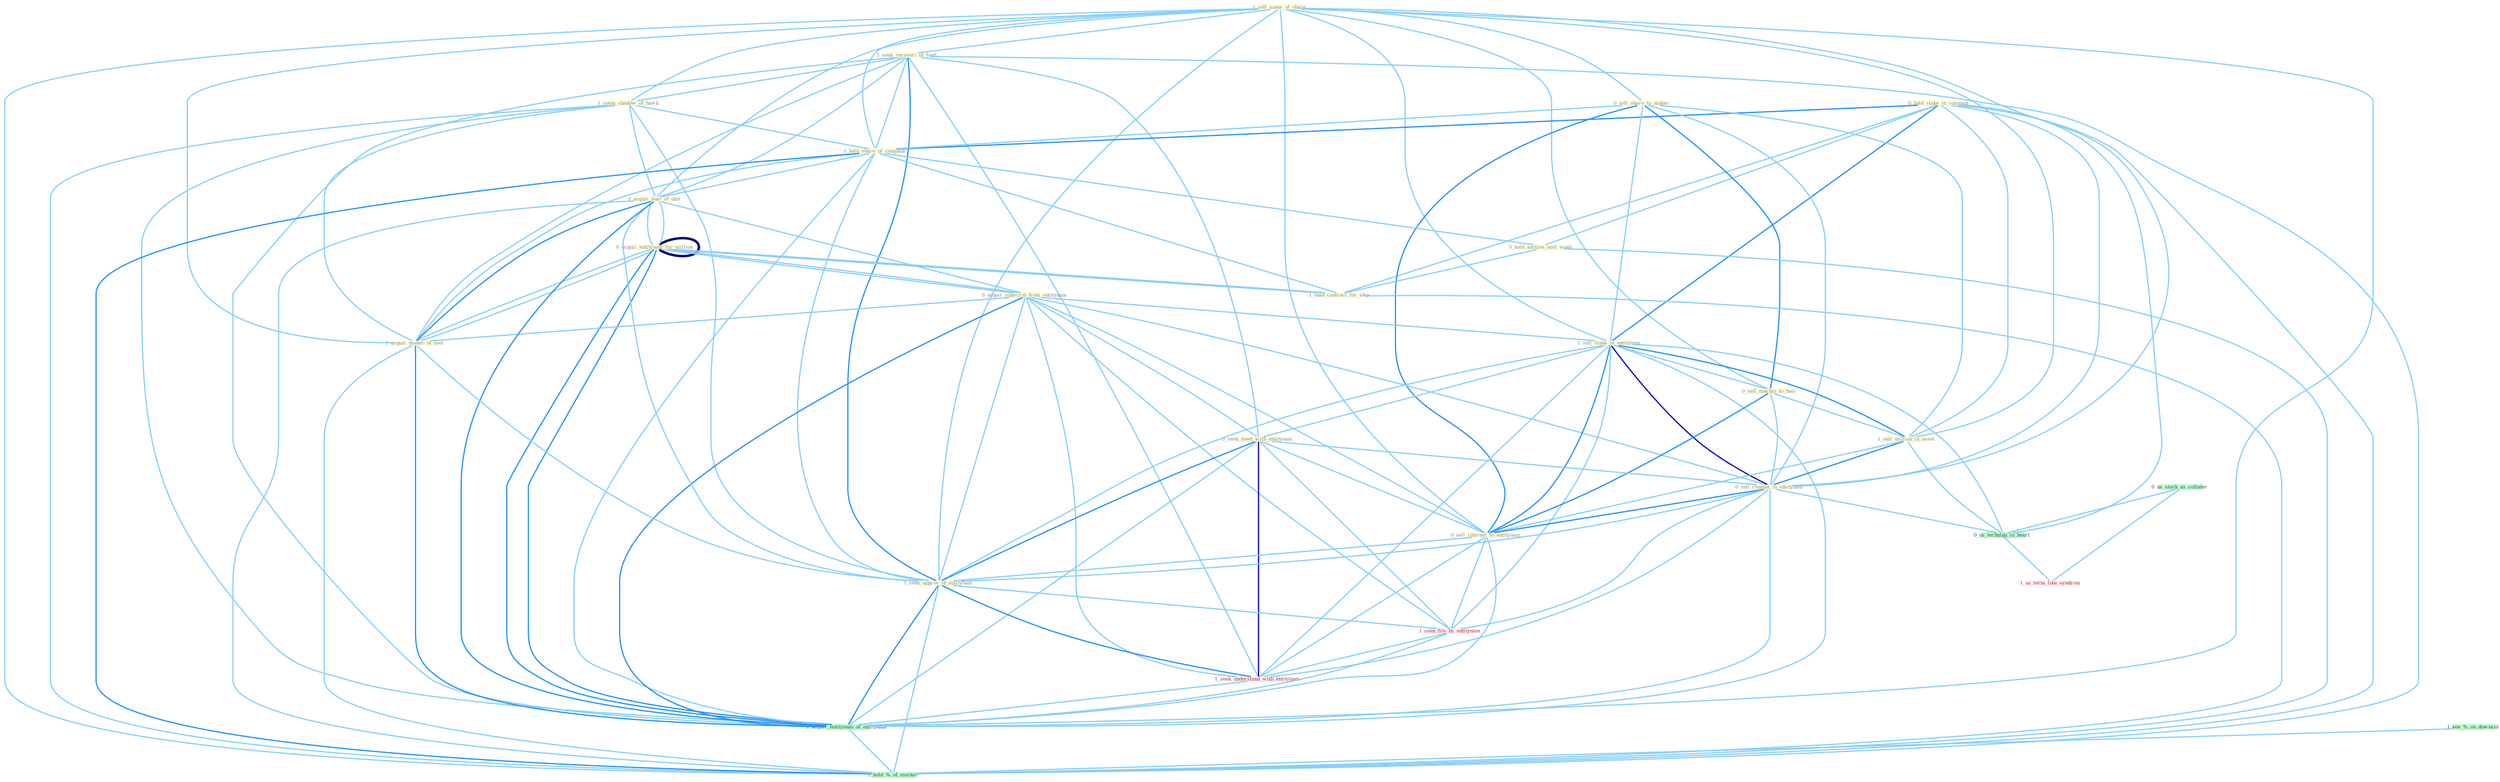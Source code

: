 Graph G{ 
    node
    [shape=polygon,style=filled,width=.5,height=.06,color="#BDFCC9",fixedsize=true,fontsize=4,
    fontcolor="#2f4f4f"];
    {node
    [color="#ffffe0", fontcolor="#8b7d6b"] "1_sell_some_of_share " "1_seek_recoveri_of_fund " "0_hold_stake_in_compani " "0_sell_share_to_maker " "1_seem_shadow_of_hawk " "0_acquir_entitynam_for_million " "1_hold_share_of_compani " "0_acquir_subscrib_from_entitynam " "1_sell_stake_in_entitynam " "0_sell_machin_to_busi " "0_hold_auction_next_week " "1_sell_million_in_asset " "0_seek_meet_with_entitynam " "0_sell_comput_in_entitynam " "1_acquir_busi_of_unit " "0_acquir_entitynam_for_million " "0_sell_interest_to_entitynam " "1_hold_contract_for_ship " "1_acquir_maker_of_tool " "1_seek_approv_of_entitynam "}
{node [color="#fff0f5", fontcolor="#b22222"] "1_seen_file_by_entitynam " "1_seek_understand_with_entitynam " "1_us_term_like_syndrom "}
edge [color="#B0E2FF"];

	"1_sell_some_of_share " -- "1_seek_recoveri_of_fund " [w="1", color="#87cefa" ];
	"1_sell_some_of_share " -- "0_sell_share_to_maker " [w="1", color="#87cefa" ];
	"1_sell_some_of_share " -- "1_seem_shadow_of_hawk " [w="1", color="#87cefa" ];
	"1_sell_some_of_share " -- "1_hold_share_of_compani " [w="1", color="#87cefa" ];
	"1_sell_some_of_share " -- "1_sell_stake_in_entitynam " [w="1", color="#87cefa" ];
	"1_sell_some_of_share " -- "0_sell_machin_to_busi " [w="1", color="#87cefa" ];
	"1_sell_some_of_share " -- "1_sell_million_in_asset " [w="1", color="#87cefa" ];
	"1_sell_some_of_share " -- "0_sell_comput_in_entitynam " [w="1", color="#87cefa" ];
	"1_sell_some_of_share " -- "1_acquir_busi_of_unit " [w="1", color="#87cefa" ];
	"1_sell_some_of_share " -- "0_sell_interest_to_entitynam " [w="1", color="#87cefa" ];
	"1_sell_some_of_share " -- "1_acquir_maker_of_tool " [w="1", color="#87cefa" ];
	"1_sell_some_of_share " -- "1_seek_approv_of_entitynam " [w="1", color="#87cefa" ];
	"1_sell_some_of_share " -- "1_acquir_entitynam_of_entitynam " [w="1", color="#87cefa" ];
	"1_sell_some_of_share " -- "1_hold_%_of_market " [w="1", color="#87cefa" ];
	"1_seek_recoveri_of_fund " -- "1_seem_shadow_of_hawk " [w="1", color="#87cefa" ];
	"1_seek_recoveri_of_fund " -- "1_hold_share_of_compani " [w="1", color="#87cefa" ];
	"1_seek_recoveri_of_fund " -- "0_seek_meet_with_entitynam " [w="1", color="#87cefa" ];
	"1_seek_recoveri_of_fund " -- "1_acquir_busi_of_unit " [w="1", color="#87cefa" ];
	"1_seek_recoveri_of_fund " -- "1_acquir_maker_of_tool " [w="1", color="#87cefa" ];
	"1_seek_recoveri_of_fund " -- "1_seek_approv_of_entitynam " [w="2", color="#1e90ff" , len=0.8];
	"1_seek_recoveri_of_fund " -- "1_seek_understand_with_entitynam " [w="1", color="#87cefa" ];
	"1_seek_recoveri_of_fund " -- "1_acquir_entitynam_of_entitynam " [w="1", color="#87cefa" ];
	"1_seek_recoveri_of_fund " -- "1_hold_%_of_market " [w="1", color="#87cefa" ];
	"0_hold_stake_in_compani " -- "1_hold_share_of_compani " [w="2", color="#1e90ff" , len=0.8];
	"0_hold_stake_in_compani " -- "1_sell_stake_in_entitynam " [w="2", color="#1e90ff" , len=0.8];
	"0_hold_stake_in_compani " -- "0_hold_auction_next_week " [w="1", color="#87cefa" ];
	"0_hold_stake_in_compani " -- "1_sell_million_in_asset " [w="1", color="#87cefa" ];
	"0_hold_stake_in_compani " -- "0_sell_comput_in_entitynam " [w="1", color="#87cefa" ];
	"0_hold_stake_in_compani " -- "1_hold_contract_for_ship " [w="1", color="#87cefa" ];
	"0_hold_stake_in_compani " -- "0_us_techniqu_in_heart " [w="1", color="#87cefa" ];
	"0_hold_stake_in_compani " -- "1_hold_%_of_market " [w="1", color="#87cefa" ];
	"0_sell_share_to_maker " -- "1_hold_share_of_compani " [w="1", color="#87cefa" ];
	"0_sell_share_to_maker " -- "1_sell_stake_in_entitynam " [w="1", color="#87cefa" ];
	"0_sell_share_to_maker " -- "0_sell_machin_to_busi " [w="2", color="#1e90ff" , len=0.8];
	"0_sell_share_to_maker " -- "1_sell_million_in_asset " [w="1", color="#87cefa" ];
	"0_sell_share_to_maker " -- "0_sell_comput_in_entitynam " [w="1", color="#87cefa" ];
	"0_sell_share_to_maker " -- "0_sell_interest_to_entitynam " [w="2", color="#1e90ff" , len=0.8];
	"1_seem_shadow_of_hawk " -- "1_hold_share_of_compani " [w="1", color="#87cefa" ];
	"1_seem_shadow_of_hawk " -- "1_acquir_busi_of_unit " [w="1", color="#87cefa" ];
	"1_seem_shadow_of_hawk " -- "1_acquir_maker_of_tool " [w="1", color="#87cefa" ];
	"1_seem_shadow_of_hawk " -- "1_seek_approv_of_entitynam " [w="1", color="#87cefa" ];
	"1_seem_shadow_of_hawk " -- "1_acquir_entitynam_of_entitynam " [w="1", color="#87cefa" ];
	"1_seem_shadow_of_hawk " -- "1_hold_%_of_market " [w="1", color="#87cefa" ];
	"0_acquir_entitynam_for_million " -- "0_acquir_subscrib_from_entitynam " [w="1", color="#87cefa" ];
	"0_acquir_entitynam_for_million " -- "1_acquir_busi_of_unit " [w="1", color="#87cefa" ];
	"0_acquir_entitynam_for_million " -- "0_acquir_entitynam_for_million " [w="4", style=bold, color="#000080", len=0.4];
	"0_acquir_entitynam_for_million " -- "1_hold_contract_for_ship " [w="1", color="#87cefa" ];
	"0_acquir_entitynam_for_million " -- "1_acquir_maker_of_tool " [w="1", color="#87cefa" ];
	"0_acquir_entitynam_for_million " -- "1_acquir_entitynam_of_entitynam " [w="2", color="#1e90ff" , len=0.8];
	"1_hold_share_of_compani " -- "0_hold_auction_next_week " [w="1", color="#87cefa" ];
	"1_hold_share_of_compani " -- "1_acquir_busi_of_unit " [w="1", color="#87cefa" ];
	"1_hold_share_of_compani " -- "1_hold_contract_for_ship " [w="1", color="#87cefa" ];
	"1_hold_share_of_compani " -- "1_acquir_maker_of_tool " [w="1", color="#87cefa" ];
	"1_hold_share_of_compani " -- "1_seek_approv_of_entitynam " [w="1", color="#87cefa" ];
	"1_hold_share_of_compani " -- "1_acquir_entitynam_of_entitynam " [w="1", color="#87cefa" ];
	"1_hold_share_of_compani " -- "1_hold_%_of_market " [w="2", color="#1e90ff" , len=0.8];
	"0_acquir_subscrib_from_entitynam " -- "1_sell_stake_in_entitynam " [w="1", color="#87cefa" ];
	"0_acquir_subscrib_from_entitynam " -- "0_seek_meet_with_entitynam " [w="1", color="#87cefa" ];
	"0_acquir_subscrib_from_entitynam " -- "0_sell_comput_in_entitynam " [w="1", color="#87cefa" ];
	"0_acquir_subscrib_from_entitynam " -- "1_acquir_busi_of_unit " [w="1", color="#87cefa" ];
	"0_acquir_subscrib_from_entitynam " -- "0_acquir_entitynam_for_million " [w="1", color="#87cefa" ];
	"0_acquir_subscrib_from_entitynam " -- "0_sell_interest_to_entitynam " [w="1", color="#87cefa" ];
	"0_acquir_subscrib_from_entitynam " -- "1_acquir_maker_of_tool " [w="1", color="#87cefa" ];
	"0_acquir_subscrib_from_entitynam " -- "1_seek_approv_of_entitynam " [w="1", color="#87cefa" ];
	"0_acquir_subscrib_from_entitynam " -- "1_seen_file_by_entitynam " [w="1", color="#87cefa" ];
	"0_acquir_subscrib_from_entitynam " -- "1_seek_understand_with_entitynam " [w="1", color="#87cefa" ];
	"0_acquir_subscrib_from_entitynam " -- "1_acquir_entitynam_of_entitynam " [w="2", color="#1e90ff" , len=0.8];
	"1_sell_stake_in_entitynam " -- "0_sell_machin_to_busi " [w="1", color="#87cefa" ];
	"1_sell_stake_in_entitynam " -- "1_sell_million_in_asset " [w="2", color="#1e90ff" , len=0.8];
	"1_sell_stake_in_entitynam " -- "0_seek_meet_with_entitynam " [w="1", color="#87cefa" ];
	"1_sell_stake_in_entitynam " -- "0_sell_comput_in_entitynam " [w="3", color="#0000cd" , len=0.6];
	"1_sell_stake_in_entitynam " -- "0_sell_interest_to_entitynam " [w="2", color="#1e90ff" , len=0.8];
	"1_sell_stake_in_entitynam " -- "1_seek_approv_of_entitynam " [w="1", color="#87cefa" ];
	"1_sell_stake_in_entitynam " -- "1_seen_file_by_entitynam " [w="1", color="#87cefa" ];
	"1_sell_stake_in_entitynam " -- "1_seek_understand_with_entitynam " [w="1", color="#87cefa" ];
	"1_sell_stake_in_entitynam " -- "1_acquir_entitynam_of_entitynam " [w="1", color="#87cefa" ];
	"1_sell_stake_in_entitynam " -- "0_us_techniqu_in_heart " [w="1", color="#87cefa" ];
	"0_sell_machin_to_busi " -- "1_sell_million_in_asset " [w="1", color="#87cefa" ];
	"0_sell_machin_to_busi " -- "0_sell_comput_in_entitynam " [w="1", color="#87cefa" ];
	"0_sell_machin_to_busi " -- "0_sell_interest_to_entitynam " [w="2", color="#1e90ff" , len=0.8];
	"0_hold_auction_next_week " -- "1_hold_contract_for_ship " [w="1", color="#87cefa" ];
	"0_hold_auction_next_week " -- "1_hold_%_of_market " [w="1", color="#87cefa" ];
	"1_sell_million_in_asset " -- "0_sell_comput_in_entitynam " [w="2", color="#1e90ff" , len=0.8];
	"1_sell_million_in_asset " -- "0_sell_interest_to_entitynam " [w="1", color="#87cefa" ];
	"1_sell_million_in_asset " -- "0_us_techniqu_in_heart " [w="1", color="#87cefa" ];
	"0_seek_meet_with_entitynam " -- "0_sell_comput_in_entitynam " [w="1", color="#87cefa" ];
	"0_seek_meet_with_entitynam " -- "0_sell_interest_to_entitynam " [w="1", color="#87cefa" ];
	"0_seek_meet_with_entitynam " -- "1_seek_approv_of_entitynam " [w="2", color="#1e90ff" , len=0.8];
	"0_seek_meet_with_entitynam " -- "1_seen_file_by_entitynam " [w="1", color="#87cefa" ];
	"0_seek_meet_with_entitynam " -- "1_seek_understand_with_entitynam " [w="3", color="#0000cd" , len=0.6];
	"0_seek_meet_with_entitynam " -- "1_acquir_entitynam_of_entitynam " [w="1", color="#87cefa" ];
	"0_sell_comput_in_entitynam " -- "0_sell_interest_to_entitynam " [w="2", color="#1e90ff" , len=0.8];
	"0_sell_comput_in_entitynam " -- "1_seek_approv_of_entitynam " [w="1", color="#87cefa" ];
	"0_sell_comput_in_entitynam " -- "1_seen_file_by_entitynam " [w="1", color="#87cefa" ];
	"0_sell_comput_in_entitynam " -- "1_seek_understand_with_entitynam " [w="1", color="#87cefa" ];
	"0_sell_comput_in_entitynam " -- "1_acquir_entitynam_of_entitynam " [w="1", color="#87cefa" ];
	"0_sell_comput_in_entitynam " -- "0_us_techniqu_in_heart " [w="1", color="#87cefa" ];
	"1_acquir_busi_of_unit " -- "0_acquir_entitynam_for_million " [w="1", color="#87cefa" ];
	"1_acquir_busi_of_unit " -- "1_acquir_maker_of_tool " [w="2", color="#1e90ff" , len=0.8];
	"1_acquir_busi_of_unit " -- "1_seek_approv_of_entitynam " [w="1", color="#87cefa" ];
	"1_acquir_busi_of_unit " -- "1_acquir_entitynam_of_entitynam " [w="2", color="#1e90ff" , len=0.8];
	"1_acquir_busi_of_unit " -- "1_hold_%_of_market " [w="1", color="#87cefa" ];
	"0_acquir_entitynam_for_million " -- "1_hold_contract_for_ship " [w="1", color="#87cefa" ];
	"0_acquir_entitynam_for_million " -- "1_acquir_maker_of_tool " [w="1", color="#87cefa" ];
	"0_acquir_entitynam_for_million " -- "1_acquir_entitynam_of_entitynam " [w="2", color="#1e90ff" , len=0.8];
	"0_sell_interest_to_entitynam " -- "1_seek_approv_of_entitynam " [w="1", color="#87cefa" ];
	"0_sell_interest_to_entitynam " -- "1_seen_file_by_entitynam " [w="1", color="#87cefa" ];
	"0_sell_interest_to_entitynam " -- "1_seek_understand_with_entitynam " [w="1", color="#87cefa" ];
	"0_sell_interest_to_entitynam " -- "1_acquir_entitynam_of_entitynam " [w="1", color="#87cefa" ];
	"1_hold_contract_for_ship " -- "1_hold_%_of_market " [w="1", color="#87cefa" ];
	"1_acquir_maker_of_tool " -- "1_seek_approv_of_entitynam " [w="1", color="#87cefa" ];
	"1_acquir_maker_of_tool " -- "1_acquir_entitynam_of_entitynam " [w="2", color="#1e90ff" , len=0.8];
	"1_acquir_maker_of_tool " -- "1_hold_%_of_market " [w="1", color="#87cefa" ];
	"1_seek_approv_of_entitynam " -- "1_seen_file_by_entitynam " [w="1", color="#87cefa" ];
	"1_seek_approv_of_entitynam " -- "1_seek_understand_with_entitynam " [w="2", color="#1e90ff" , len=0.8];
	"1_seek_approv_of_entitynam " -- "1_acquir_entitynam_of_entitynam " [w="2", color="#1e90ff" , len=0.8];
	"1_seek_approv_of_entitynam " -- "1_hold_%_of_market " [w="1", color="#87cefa" ];
	"1_seen_file_by_entitynam " -- "1_seek_understand_with_entitynam " [w="1", color="#87cefa" ];
	"1_seen_file_by_entitynam " -- "1_acquir_entitynam_of_entitynam " [w="1", color="#87cefa" ];
	"0_us_stock_as_collater " -- "0_us_techniqu_in_heart " [w="1", color="#87cefa" ];
	"0_us_stock_as_collater " -- "1_us_term_like_syndrom " [w="1", color="#87cefa" ];
	"1_seek_understand_with_entitynam " -- "1_acquir_entitynam_of_entitynam " [w="1", color="#87cefa" ];
	"1_acquir_entitynam_of_entitynam " -- "1_hold_%_of_market " [w="1", color="#87cefa" ];
	"0_us_techniqu_in_heart " -- "1_us_term_like_syndrom " [w="1", color="#87cefa" ];
	"1_see_%_on_downsid " -- "1_hold_%_of_market " [w="1", color="#87cefa" ];
}